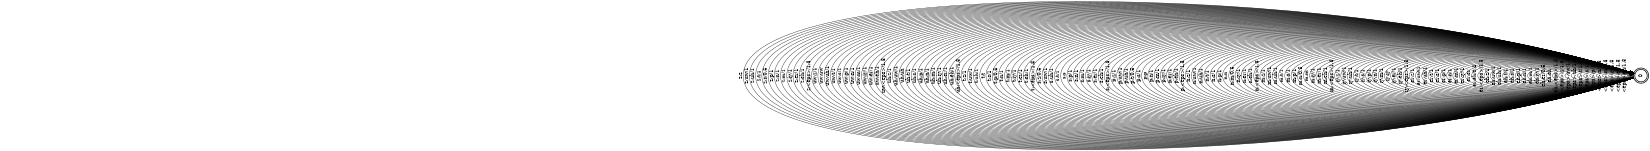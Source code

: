 digraph FST {
rankdir = LR;
size = "8.5,11";
center = 1;
orientation = Landscape;
ranksep = "0.4";
nodesep = "0.25";
0 [label = "0", shape = doublecircle, style = bold, fontsize = 14]
	0 -> 0 [label = "<eps>:eh/1.3", fontsize = 14];
	0 -> 0 [label = "<eps>:er/1.3", fontsize = 14];
	0 -> 0 [label = "<eps>:iy/1.3", fontsize = 14];
	0 -> 0 [label = "<eps>:m/1.3", fontsize = 14];
	0 -> 0 [label = "<eps>:n/1.3", fontsize = 14];
	0 -> 0 [label = "<eps>:p/1.3", fontsize = 14];
	0 -> 0 [label = "<eps>:s/1.3", fontsize = 14];
	0 -> 0 [label = "<eps>:t/1.3", fontsize = 14];
	0 -> 0 [label = "<eps>:uh/1.3", fontsize = 14];
	0 -> 0 [label = "<eps>:uw/1.3", fontsize = 14];
	0 -> 0 [label = "<eps>:z/1.3", fontsize = 14];
	0 -> 0 [label = "eh:<eps>/1.3", fontsize = 14];
	0 -> 0 [label = "eh:eh", fontsize = 14];
	0 -> 0 [label = "eh:er/0.5", fontsize = 14];
	0 -> 0 [label = "eh:iy/1", fontsize = 14];
	0 -> 0 [label = "eh:m/1", fontsize = 14];
	0 -> 0 [label = "eh:n/1", fontsize = 14];
	0 -> 0 [label = "eh:p/1", fontsize = 14];
	0 -> 0 [label = "eh:s/1", fontsize = 14];
	0 -> 0 [label = "eh:t/1", fontsize = 14];
	0 -> 0 [label = "eh:uh/1", fontsize = 14];
	0 -> 0 [label = "eh:uw/1", fontsize = 14];
	0 -> 0 [label = "eh:z/1", fontsize = 14];
	0 -> 0 [label = "er:<eps>/1.3", fontsize = 14];
	0 -> 0 [label = "er:eh/0.5", fontsize = 14];
	0 -> 0 [label = "er:er", fontsize = 14];
	0 -> 0 [label = "er:iy/1", fontsize = 14];
	0 -> 0 [label = "er:m/1", fontsize = 14];
	0 -> 0 [label = "er:n/1", fontsize = 14];
	0 -> 0 [label = "er:p/1", fontsize = 14];
	0 -> 0 [label = "er:s/1", fontsize = 14];
	0 -> 0 [label = "er:t/1", fontsize = 14];
	0 -> 0 [label = "er:uh/1", fontsize = 14];
	0 -> 0 [label = "er:uw/1", fontsize = 14];
	0 -> 0 [label = "er:z/1", fontsize = 14];
	0 -> 0 [label = "iy:<eps>/1.3", fontsize = 14];
	0 -> 0 [label = "iy:eh/1", fontsize = 14];
	0 -> 0 [label = "iy:er/1", fontsize = 14];
	0 -> 0 [label = "iy:iy", fontsize = 14];
	0 -> 0 [label = "iy:m/1", fontsize = 14];
	0 -> 0 [label = "iy:n/1", fontsize = 14];
	0 -> 0 [label = "iy:p/1", fontsize = 14];
	0 -> 0 [label = "iy:s/1", fontsize = 14];
	0 -> 0 [label = "iy:t/1", fontsize = 14];
	0 -> 0 [label = "iy:uh/1", fontsize = 14];
	0 -> 0 [label = "iy:uw/1", fontsize = 14];
	0 -> 0 [label = "iy:z/1", fontsize = 14];
	0 -> 0 [label = "m:<eps>/1.3", fontsize = 14];
	0 -> 0 [label = "m:eh/1", fontsize = 14];
	0 -> 0 [label = "m:er/1", fontsize = 14];
	0 -> 0 [label = "m:iy/1", fontsize = 14];
	0 -> 0 [label = "m:m", fontsize = 14];
	0 -> 0 [label = "m:n/0.5", fontsize = 14];
	0 -> 0 [label = "m:p/1", fontsize = 14];
	0 -> 0 [label = "m:s/1", fontsize = 14];
	0 -> 0 [label = "m:t/1", fontsize = 14];
	0 -> 0 [label = "m:uh/1", fontsize = 14];
	0 -> 0 [label = "m:uw/1", fontsize = 14];
	0 -> 0 [label = "m:z/1", fontsize = 14];
	0 -> 0 [label = "n:<eps>/1.3", fontsize = 14];
	0 -> 0 [label = "n:eh/1", fontsize = 14];
	0 -> 0 [label = "n:er/1", fontsize = 14];
	0 -> 0 [label = "n:iy/1", fontsize = 14];
	0 -> 0 [label = "n:m/0.5", fontsize = 14];
	0 -> 0 [label = "n:n", fontsize = 14];
	0 -> 0 [label = "n:p/1", fontsize = 14];
	0 -> 0 [label = "n:s/1", fontsize = 14];
	0 -> 0 [label = "n:t/1", fontsize = 14];
	0 -> 0 [label = "n:uh/1", fontsize = 14];
	0 -> 0 [label = "n:uw/1", fontsize = 14];
	0 -> 0 [label = "n:z/1", fontsize = 14];
	0 -> 0 [label = "p:<eps>/1.3", fontsize = 14];
	0 -> 0 [label = "p:eh/1", fontsize = 14];
	0 -> 0 [label = "p:er/1", fontsize = 14];
	0 -> 0 [label = "p:iy/1", fontsize = 14];
	0 -> 0 [label = "p:m/1", fontsize = 14];
	0 -> 0 [label = "p:n/1", fontsize = 14];
	0 -> 0 [label = "p:p", fontsize = 14];
	0 -> 0 [label = "p:s/1", fontsize = 14];
	0 -> 0 [label = "p:t/0.5", fontsize = 14];
	0 -> 0 [label = "p:uh/1", fontsize = 14];
	0 -> 0 [label = "p:uw/1", fontsize = 14];
	0 -> 0 [label = "p:z/1", fontsize = 14];
	0 -> 0 [label = "s:<eps>/1.3", fontsize = 14];
	0 -> 0 [label = "s:eh/1", fontsize = 14];
	0 -> 0 [label = "s:er/1", fontsize = 14];
	0 -> 0 [label = "s:iy/1", fontsize = 14];
	0 -> 0 [label = "s:m/1", fontsize = 14];
	0 -> 0 [label = "s:n/1", fontsize = 14];
	0 -> 0 [label = "s:p/1", fontsize = 14];
	0 -> 0 [label = "s:s", fontsize = 14];
	0 -> 0 [label = "s:t/1", fontsize = 14];
	0 -> 0 [label = "s:uh/1", fontsize = 14];
	0 -> 0 [label = "s:uw/1", fontsize = 14];
	0 -> 0 [label = "s:z/0.5", fontsize = 14];
	0 -> 0 [label = "t:<eps>/1.3", fontsize = 14];
	0 -> 0 [label = "t:eh/1", fontsize = 14];
	0 -> 0 [label = "t:er/1", fontsize = 14];
	0 -> 0 [label = "t:iy/1", fontsize = 14];
	0 -> 0 [label = "t:m/1", fontsize = 14];
	0 -> 0 [label = "t:n/1", fontsize = 14];
	0 -> 0 [label = "t:p/0.5", fontsize = 14];
	0 -> 0 [label = "t:s/1", fontsize = 14];
	0 -> 0 [label = "t:t", fontsize = 14];
	0 -> 0 [label = "t:uh/1", fontsize = 14];
	0 -> 0 [label = "t:uw/1", fontsize = 14];
	0 -> 0 [label = "t:z/1", fontsize = 14];
	0 -> 0 [label = "uh:<eps>/1.3", fontsize = 14];
	0 -> 0 [label = "uh:eh/1", fontsize = 14];
	0 -> 0 [label = "uh:er/1", fontsize = 14];
	0 -> 0 [label = "uh:iy/1", fontsize = 14];
	0 -> 0 [label = "uh:m/1", fontsize = 14];
	0 -> 0 [label = "uh:n/1", fontsize = 14];
	0 -> 0 [label = "uh:p/1", fontsize = 14];
	0 -> 0 [label = "uh:s/1", fontsize = 14];
	0 -> 0 [label = "uh:t/1", fontsize = 14];
	0 -> 0 [label = "uh:uh", fontsize = 14];
	0 -> 0 [label = "uh:uw/1", fontsize = 14];
	0 -> 0 [label = "uh:z/1", fontsize = 14];
	0 -> 0 [label = "uw:<eps>/1.3", fontsize = 14];
	0 -> 0 [label = "uw:eh/1", fontsize = 14];
	0 -> 0 [label = "uw:er/1", fontsize = 14];
	0 -> 0 [label = "uw:iy/1", fontsize = 14];
	0 -> 0 [label = "uw:m/1", fontsize = 14];
	0 -> 0 [label = "uw:n/1", fontsize = 14];
	0 -> 0 [label = "uw:p/1", fontsize = 14];
	0 -> 0 [label = "uw:s/1", fontsize = 14];
	0 -> 0 [label = "uw:t/1", fontsize = 14];
	0 -> 0 [label = "uw:uh/1", fontsize = 14];
	0 -> 0 [label = "uw:uw", fontsize = 14];
	0 -> 0 [label = "uw:z/1", fontsize = 14];
	0 -> 0 [label = "z:<eps>/1.3", fontsize = 14];
	0 -> 0 [label = "z:eh/1", fontsize = 14];
	0 -> 0 [label = "z:er/1", fontsize = 14];
	0 -> 0 [label = "z:iy/1", fontsize = 14];
	0 -> 0 [label = "z:m/1", fontsize = 14];
	0 -> 0 [label = "z:n/1", fontsize = 14];
	0 -> 0 [label = "z:p/1", fontsize = 14];
	0 -> 0 [label = "z:s/0.5", fontsize = 14];
	0 -> 0 [label = "z:t/1", fontsize = 14];
	0 -> 0 [label = "z:uh/1", fontsize = 14];
	0 -> 0 [label = "z:uw/1", fontsize = 14];
	0 -> 0 [label = "z:z", fontsize = 14];
}
